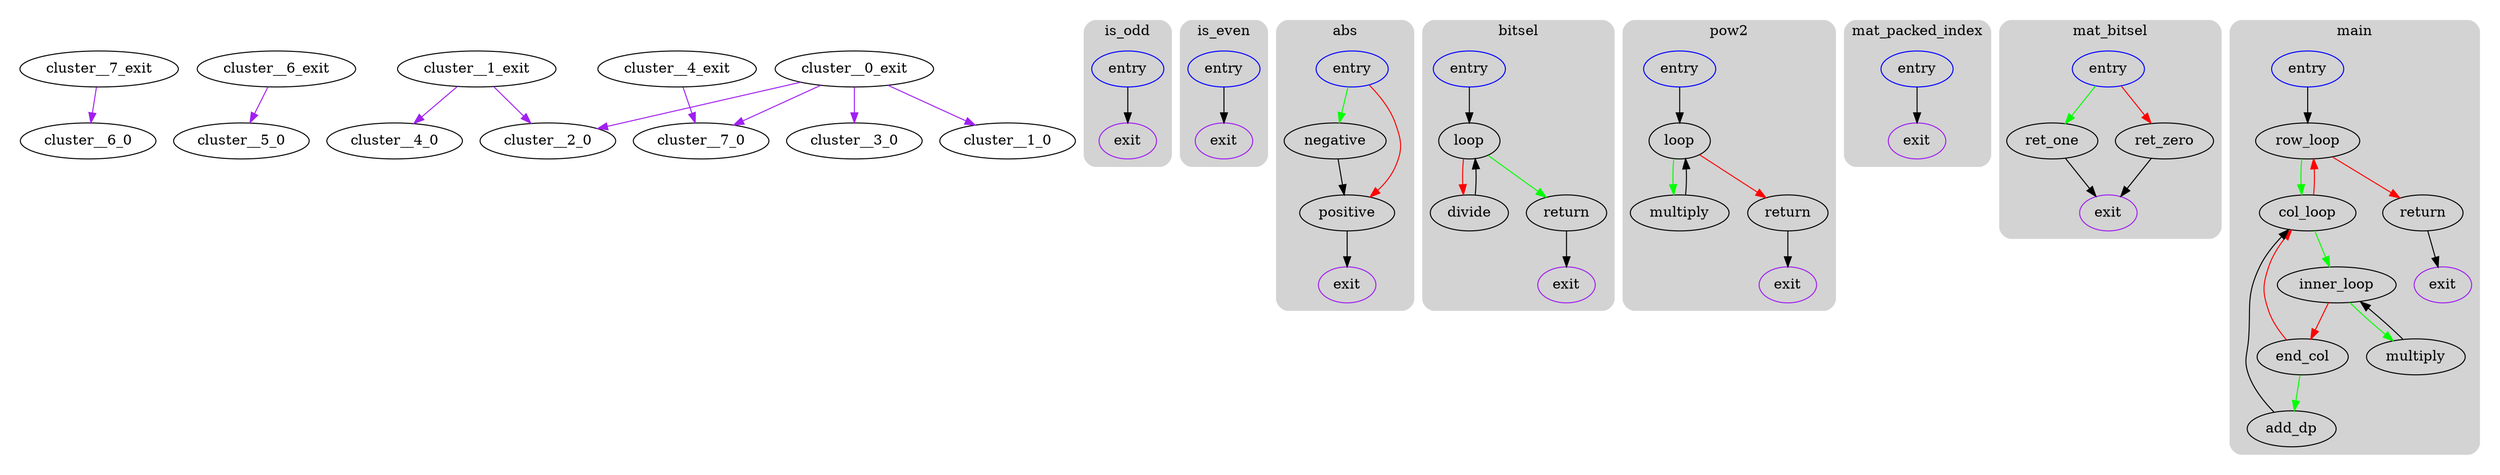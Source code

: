 strict digraph G {
  compound=true
  subgraph cluster_ {
    peripheries=0
    subgraph cluster_0 {
      label="main"
      color=darkgray
      style=rounded
      bgcolor=lightgray
      cluster_0_0[label="entry",shape=oval,color=blue,rank=source]
      cluster_0_1[label="row_loop",shape=oval]
      cluster_0_2[label="col_loop",shape=oval]
      cluster_0_3[label="inner_loop",shape=oval]
      cluster_0_4[label="multiply",shape=oval]
      cluster_0_5[label="end_col",shape=oval]
      cluster_0_6[label="add_dp",shape=oval]
      cluster_0_7[label="return",shape=oval]
      cluster_0_exit[label=exit,color=purple,rank=sink]
      cluster_0_0 -> cluster_0_1
      cluster_0_1 -> cluster_0_2 [color=green]
      cluster_0_1 -> cluster_0_7 [color=red]
      cluster_0_2 -> cluster_0_3 [color=green]
      cluster_0_2 -> cluster_0_1 [color=red]
      cluster_0_3 -> cluster_0_4 [color=green]
      cluster_0_3 -> cluster_0_5 [color=red]
      cluster_0_4 -> cluster_0_3
      cluster_0_5 -> cluster_0_6 [color=green]
      cluster_0_5 -> cluster_0_2 [color=red]
      cluster_0_6 -> cluster_0_2
      cluster_0_7 -> cluster_0_exit [color=black]
    }
    subgraph cluster_1 {
      label="mat_bitsel"
      color=darkgray
      style=rounded
      bgcolor=lightgray
      cluster_1_0[label="entry",shape=oval,color=blue,rank=source]
      cluster_1_1[label="ret_one",shape=oval]
      cluster_1_2[label="ret_zero",shape=oval]
      cluster_1_exit[label=exit,color=purple,rank=sink]
      cluster_1_0 -> cluster_1_1 [color=green]
      cluster_1_0 -> cluster_1_2 [color=red]
      cluster_1_1 -> cluster_1_exit [color=black]
      cluster_1_2 -> cluster_1_exit [color=black]
    }
    subgraph cluster_2 {
      label="mat_packed_index"
      color=darkgray
      style=rounded
      bgcolor=lightgray
      cluster_2_0[label="entry",shape=oval,color=blue,rank=source]
      cluster_2_exit[label=exit,color=purple,rank=sink]
      cluster_2_0 -> cluster_2_exit [color=black]
    }
    subgraph cluster_3 {
      label="pow2"
      color=darkgray
      style=rounded
      bgcolor=lightgray
      cluster_3_0[label="entry",shape=oval,color=blue,rank=source]
      cluster_3_1[label="loop",shape=oval]
      cluster_3_2[label="multiply",shape=oval]
      cluster_3_3[label="return",shape=oval]
      cluster_3_exit[label=exit,color=purple,rank=sink]
      cluster_3_0 -> cluster_3_1
      cluster_3_1 -> cluster_3_2 [color=green]
      cluster_3_1 -> cluster_3_3 [color=red]
      cluster_3_2 -> cluster_3_1
      cluster_3_3 -> cluster_3_exit [color=black]
    }
    subgraph cluster_4 {
      label="bitsel"
      color=darkgray
      style=rounded
      bgcolor=lightgray
      cluster_4_0[label="entry",shape=oval,color=blue,rank=source]
      cluster_4_1[label="loop",shape=oval]
      cluster_4_2[label="divide",shape=oval]
      cluster_4_3[label="return",shape=oval]
      cluster_4_exit[label=exit,color=purple,rank=sink]
      cluster_4_0 -> cluster_4_1
      cluster_4_1 -> cluster_4_3 [color=green]
      cluster_4_1 -> cluster_4_2 [color=red]
      cluster_4_2 -> cluster_4_1
      cluster_4_3 -> cluster_4_exit [color=black]
    }
    subgraph cluster_5 {
      label="abs"
      color=darkgray
      style=rounded
      bgcolor=lightgray
      cluster_5_0[label="entry",shape=oval,color=blue,rank=source]
      cluster_5_1[label="negative",shape=oval]
      cluster_5_2[label="positive",shape=oval]
      cluster_5_exit[label=exit,color=purple,rank=sink]
      cluster_5_0 -> cluster_5_1 [color=green]
      cluster_5_0 -> cluster_5_2 [color=red]
      cluster_5_1 -> cluster_5_2
      cluster_5_2 -> cluster_5_exit [color=black]
    }
    subgraph cluster_6 {
      label="is_even"
      color=darkgray
      style=rounded
      bgcolor=lightgray
      cluster_6_0[label="entry",shape=oval,color=blue,rank=source]
      cluster_6_exit[label=exit,color=purple,rank=sink]
      cluster_6_0 -> cluster_6_exit [color=black]
    }
    subgraph cluster_7 {
      label="is_odd"
      color=darkgray
      style=rounded
      bgcolor=lightgray
      cluster_7_0[label="entry",shape=oval,color=blue,rank=source]
      cluster_7_exit[label=exit,color=purple,rank=sink]
      cluster_7_0 -> cluster_7_exit [color=black]
    }
    cluster__0_exit -> cluster__1_0 [color=purple]
    cluster__0_exit -> cluster__7_0 [color=purple]
    cluster__0_exit -> cluster__2_0 [color=purple]
    cluster__0_exit -> cluster__3_0 [color=purple]
    cluster__1_exit -> cluster__2_0 [color=purple]
    cluster__1_exit -> cluster__4_0 [color=purple]
    cluster__4_exit -> cluster__7_0 [color=purple]
    cluster__6_exit -> cluster__5_0 [color=purple]
    cluster__7_exit -> cluster__6_0 [color=purple]
  }
}
